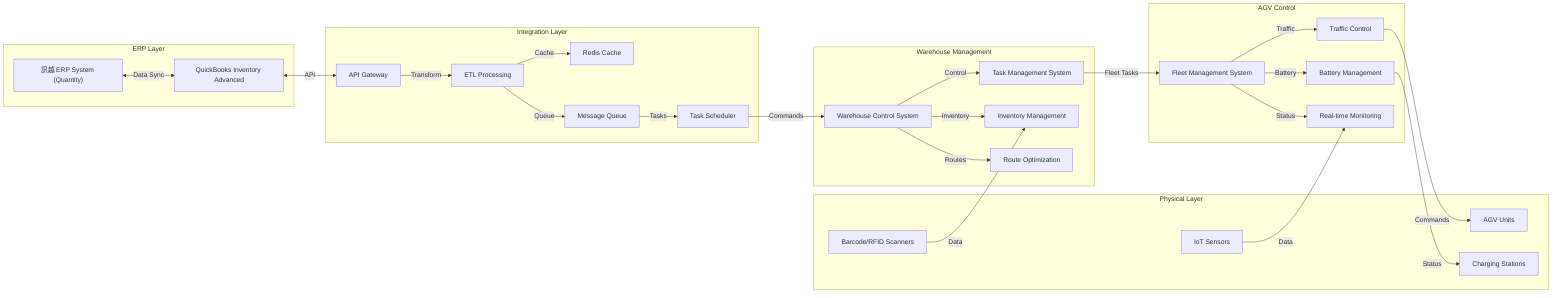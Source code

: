---
config:
  layout: fixed
---
flowchart LR
 subgraph ERP["ERP Layer"]
        XY["訊越 ERP System (Quantity)"]
        QB["QuickBooks Inventory Advanced"]
  end
 subgraph Integration["Integration Layer"]
        API["API Gateway"]
        ETL["ETL Processing"]
        CACHE["Redis Cache"]
        MQ["Message Queue"]
        SCHEDULER["Task Scheduler"]
  end
 subgraph WMS["Warehouse Management"]
        WCS["Warehouse Control System"]
        TMS["Task Management System"]
        IMS["Inventory Management"]
        OPT["Route Optimization"]
  end
 subgraph AGV["AGV Control"]
        FMS["Fleet Management System"]
        TRF["Traffic Control"]
        BAT["Battery Management"]
        MON["Real-time Monitoring"]
  end
 subgraph Hardware["Physical Layer"]
        AGVs["AGV Units"]
        SENS["IoT Sensors"]
        SCAN["Barcode/RFID Scanners"]
        CHARGE["Charging Stations"]
  end
    XY <-- Data Sync --> QB
    QB <-- API --> API
    API -- Transform --> ETL
    ETL -- Cache --> CACHE
    ETL -- Queue --> MQ
    MQ -- Tasks --> SCHEDULER
    SCHEDULER -- Commands --> WCS
    WCS -- Control --> TMS
    WCS -- Inventory --> IMS
    WCS -- Routes --> OPT
    TMS -- Fleet Tasks --> FMS
    FMS -- Traffic --> TRF
    FMS -- Battery --> BAT
    FMS -- Status --> MON
    TRF -- Commands --> AGVs
    BAT -- Status --> CHARGE
    SENS -- Data --> MON
    SCAN -- Data --> IMS